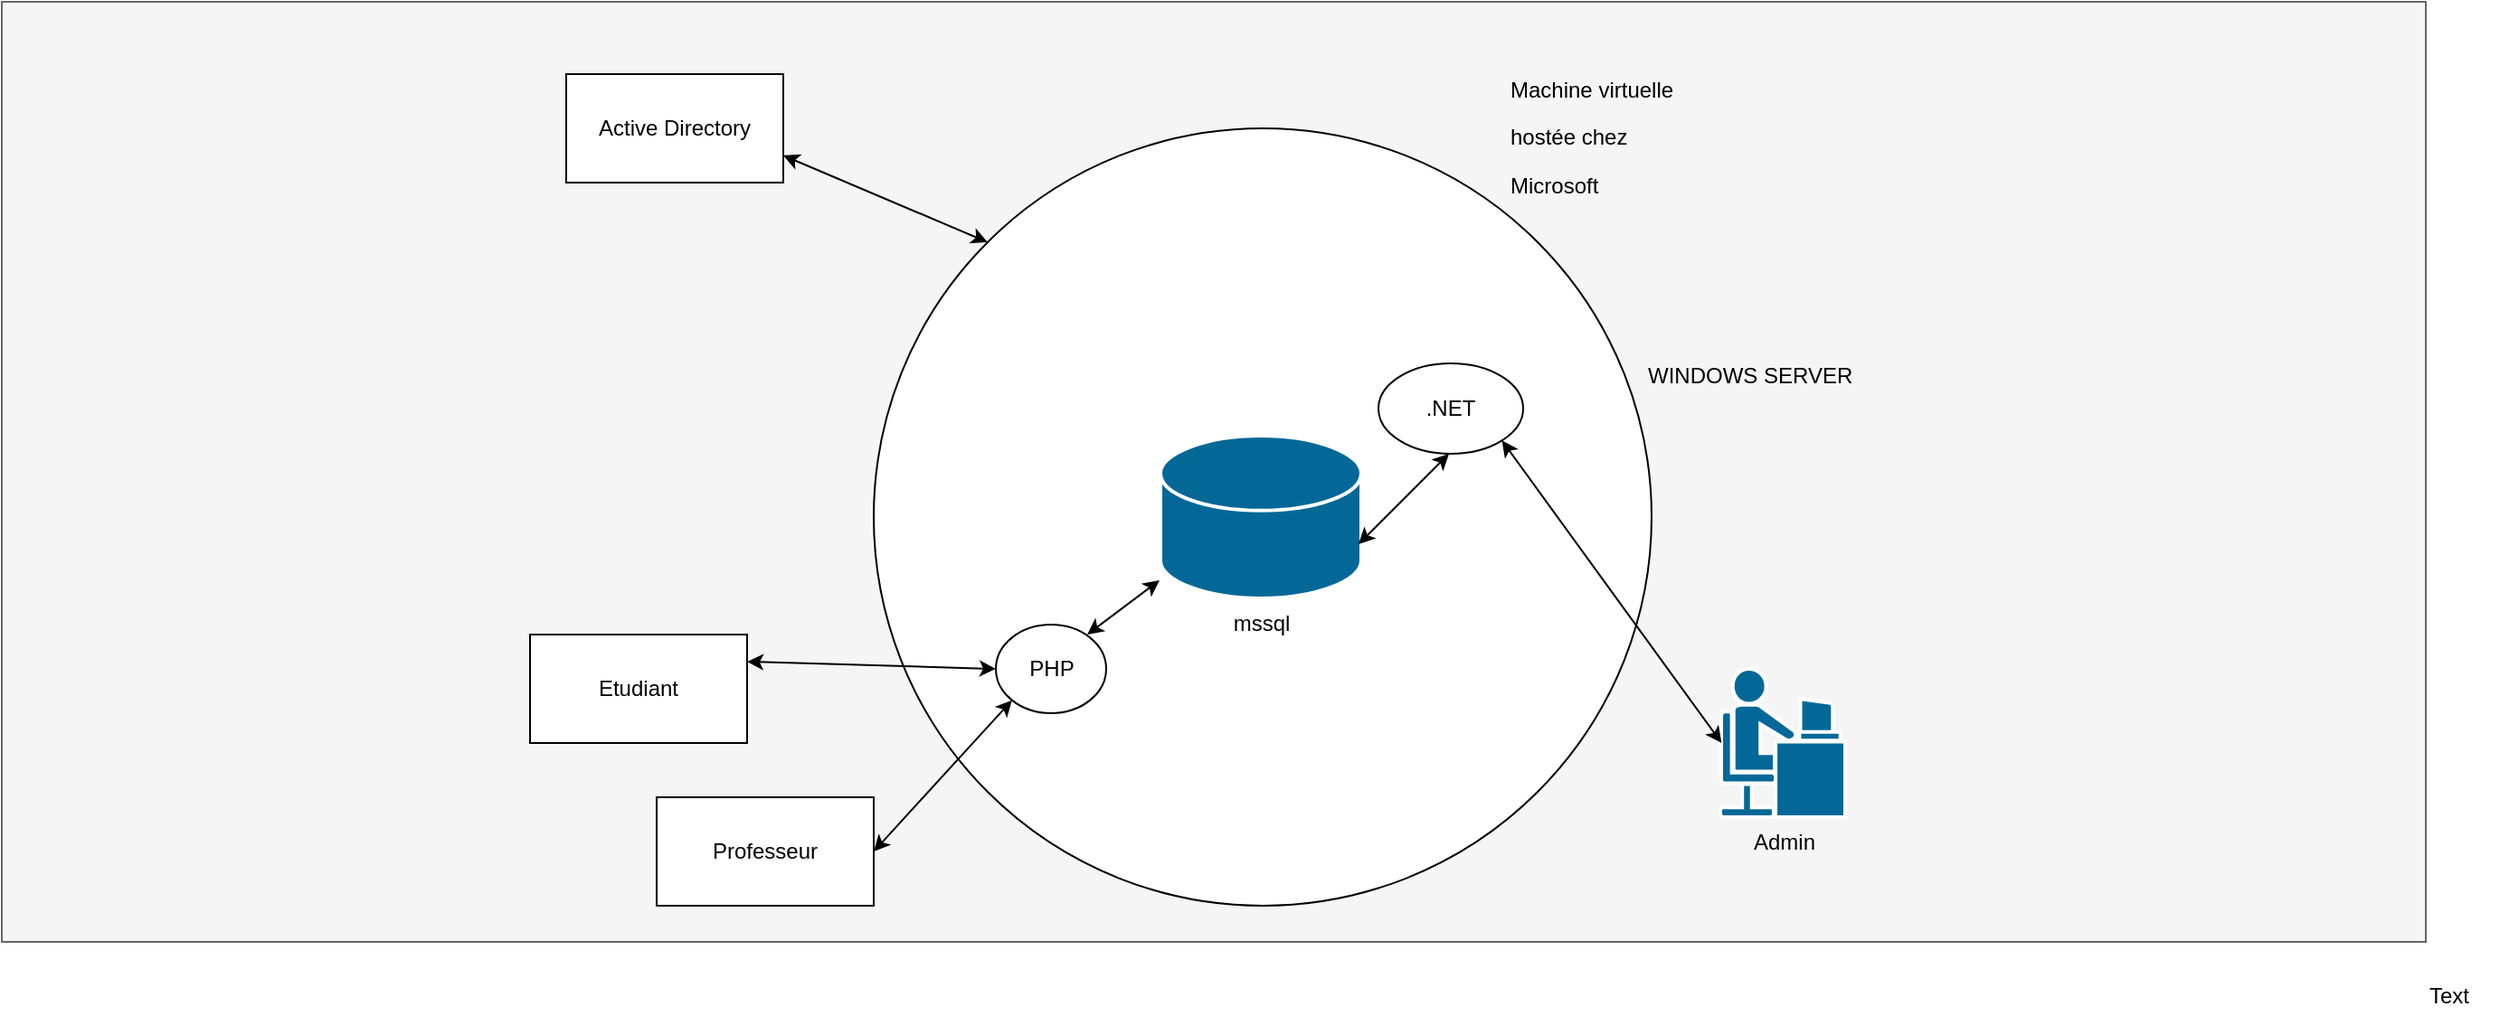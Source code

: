 <mxfile version="12.0.2" type="device" pages="1"><diagram name="Page-1" id="c37626ed-c26b-45fb-9056-f9ebc6bb27b6"><mxGraphModel dx="1205" dy="660" grid="1" gridSize="10" guides="1" tooltips="1" connect="1" arrows="1" fold="1" page="1" pageScale="1" pageWidth="1100" pageHeight="850" background="#ffffff" math="0" shadow="0"><root><mxCell id="0"/><mxCell id="1" parent="0"/><mxCell id="l-doZj5J27jIrlxZLiFc-3" value="" style="rounded=0;whiteSpace=wrap;html=1;fillColor=#f5f5f5;strokeColor=#666666;fontColor=#333333;" vertex="1" parent="1"><mxGeometry x="430" y="160" width="1340" height="520" as="geometry"/></mxCell><mxCell id="l-doZj5J27jIrlxZLiFc-4" value="" style="ellipse;whiteSpace=wrap;html=1;aspect=fixed;" vertex="1" parent="1"><mxGeometry x="912" y="230" width="430" height="430" as="geometry"/></mxCell><mxCell id="l-doZj5J27jIrlxZLiFc-5" value="mssql" style="shape=mxgraph.cisco.storage.relational_database;html=1;pointerEvents=1;dashed=0;fillColor=#036897;strokeColor=#ffffff;strokeWidth=2;verticalLabelPosition=bottom;verticalAlign=top;align=center;outlineConnect=0;" vertex="1" parent="1"><mxGeometry x="1070.5" y="400" width="111" height="90" as="geometry"/></mxCell><mxCell id="l-doZj5J27jIrlxZLiFc-6" value=".NET" style="ellipse;whiteSpace=wrap;html=1;" vertex="1" parent="1"><mxGeometry x="1191" y="360" width="80" height="50" as="geometry"/></mxCell><mxCell id="l-doZj5J27jIrlxZLiFc-7" value="" style="endArrow=classic;startArrow=classic;html=1;" edge="1" parent="1"><mxGeometry width="50" height="50" relative="1" as="geometry"><mxPoint x="1180" y="460" as="sourcePoint"/><mxPoint x="1230" y="410" as="targetPoint"/></mxGeometry></mxCell><mxCell id="l-doZj5J27jIrlxZLiFc-10" value="Admin" style="shape=mxgraph.cisco.people.androgenous_person;html=1;pointerEvents=1;dashed=0;fillColor=#036897;strokeColor=#ffffff;strokeWidth=2;verticalLabelPosition=bottom;verticalAlign=top;align=center;outlineConnect=0;" vertex="1" parent="1"><mxGeometry x="1380" y="529" width="69" height="82" as="geometry"/></mxCell><mxCell id="l-doZj5J27jIrlxZLiFc-12" value="" style="endArrow=classic;startArrow=classic;html=1;exitX=1;exitY=1;exitDx=0;exitDy=0;entryX=0.01;entryY=0.5;entryDx=0;entryDy=0;entryPerimeter=0;" edge="1" parent="1" source="l-doZj5J27jIrlxZLiFc-6" target="l-doZj5J27jIrlxZLiFc-10"><mxGeometry width="50" height="50" relative="1" as="geometry"><mxPoint x="1250" y="440" as="sourcePoint"/><mxPoint x="1300" y="390" as="targetPoint"/></mxGeometry></mxCell><mxCell id="l-doZj5J27jIrlxZLiFc-13" value="Text" style="text;html=1;resizable=0;points=[];autosize=1;align=left;verticalAlign=top;spacingTop=-4;" vertex="1" parent="1"><mxGeometry x="1770" y="700" width="40" height="20" as="geometry"/></mxCell><mxCell id="l-doZj5J27jIrlxZLiFc-14" value="PHP" style="ellipse;whiteSpace=wrap;html=1;" vertex="1" parent="1"><mxGeometry x="979.5" y="504.5" width="61" height="49" as="geometry"/></mxCell><mxCell id="l-doZj5J27jIrlxZLiFc-15" value="" style="endArrow=classic;startArrow=classic;html=1;" edge="1" parent="1"><mxGeometry width="50" height="50" relative="1" as="geometry"><mxPoint x="1030" y="510" as="sourcePoint"/><mxPoint x="1070" y="480" as="targetPoint"/><Array as="points"><mxPoint x="1030" y="510"/></Array></mxGeometry></mxCell><mxCell id="l-doZj5J27jIrlxZLiFc-16" value="Etudiant" style="rounded=0;whiteSpace=wrap;html=1;" vertex="1" parent="1"><mxGeometry x="722" y="510" width="120" height="60" as="geometry"/></mxCell><mxCell id="l-doZj5J27jIrlxZLiFc-17" value="" style="endArrow=classic;startArrow=classic;html=1;exitX=1;exitY=0.25;exitDx=0;exitDy=0;entryX=0;entryY=0.5;entryDx=0;entryDy=0;" edge="1" parent="1" source="l-doZj5J27jIrlxZLiFc-16" target="l-doZj5J27jIrlxZLiFc-14"><mxGeometry width="50" height="50" relative="1" as="geometry"><mxPoint x="920" y="560" as="sourcePoint"/><mxPoint x="970" y="510" as="targetPoint"/></mxGeometry></mxCell><mxCell id="l-doZj5J27jIrlxZLiFc-18" value="Professeur" style="rounded=0;whiteSpace=wrap;html=1;" vertex="1" parent="1"><mxGeometry x="792" y="600" width="120" height="60" as="geometry"/></mxCell><mxCell id="l-doZj5J27jIrlxZLiFc-20" value="" style="endArrow=classic;startArrow=classic;html=1;exitX=1;exitY=0.5;exitDx=0;exitDy=0;entryX=0;entryY=1;entryDx=0;entryDy=0;" edge="1" parent="1" source="l-doZj5J27jIrlxZLiFc-18" target="l-doZj5J27jIrlxZLiFc-14"><mxGeometry width="50" height="50" relative="1" as="geometry"><mxPoint x="940" y="610" as="sourcePoint"/><mxPoint x="990" y="560" as="targetPoint"/></mxGeometry></mxCell><mxCell id="l-doZj5J27jIrlxZLiFc-21" value="Active Directory" style="rounded=0;whiteSpace=wrap;html=1;" vertex="1" parent="1"><mxGeometry x="742" y="200" width="120" height="60" as="geometry"/></mxCell><mxCell id="l-doZj5J27jIrlxZLiFc-22" value="" style="endArrow=classic;startArrow=classic;html=1;exitX=0;exitY=0;exitDx=0;exitDy=0;entryX=1;entryY=0.75;entryDx=0;entryDy=0;" edge="1" parent="1" source="l-doZj5J27jIrlxZLiFc-4" target="l-doZj5J27jIrlxZLiFc-21"><mxGeometry width="50" height="50" relative="1" as="geometry"><mxPoint x="880" y="280" as="sourcePoint"/><mxPoint x="930" y="230" as="targetPoint"/></mxGeometry></mxCell><mxCell id="l-doZj5J27jIrlxZLiFc-23" value="&lt;p&gt;Machine virtuelle &lt;/p&gt;&lt;p&gt;hostée chez &lt;/p&gt;&lt;p&gt;Microsoft&lt;/p&gt;" style="text;html=1;strokeColor=none;fillColor=none;spacing=5;spacingTop=-20;whiteSpace=wrap;overflow=hidden;rounded=0;" vertex="1" parent="1"><mxGeometry x="1259" y="200" width="190" height="120" as="geometry"/></mxCell><mxCell id="l-doZj5J27jIrlxZLiFc-24" value="WINDOWS SERVER" style="text;html=1;strokeColor=none;fillColor=none;spacing=5;spacingTop=-20;whiteSpace=wrap;overflow=hidden;rounded=0;" vertex="1" parent="1"><mxGeometry x="1335" y="369.5" width="213" height="135" as="geometry"/></mxCell></root></mxGraphModel></diagram></mxfile>